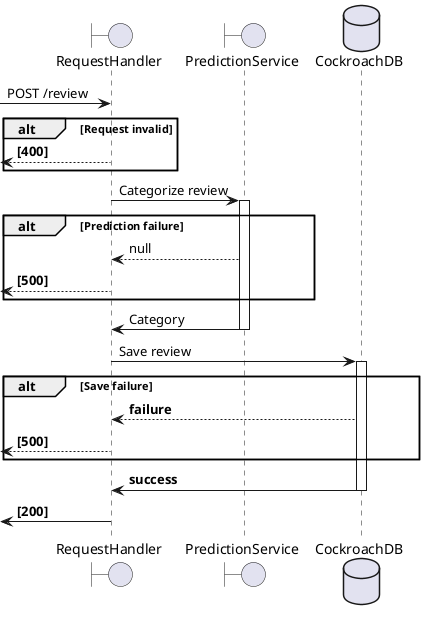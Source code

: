 @startuml
'https://plantuml.com/sequence-diagram

boundary RequestHandler
boundary PredictionService
database CockroachDB

-> RequestHandler: POST /review
alt Request invalid
    <-- RequestHandler: <b>[400]
end

RequestHandler -> PredictionService ++ : Categorize review
alt Prediction failure
    RequestHandler <-- PredictionService: null
    <-- RequestHandler : <b>[500]
end

RequestHandler <- PredictionService -- : Category
RequestHandler -> CockroachDB ++ : Save review
alt Save failure
    RequestHandler <-- CockroachDB: <b>failure
    <-- RequestHandler : <b>[500]
end
RequestHandler <- CockroachDB -- : <b>success
<- RequestHandler : <b>[200]

@enduml